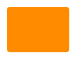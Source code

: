 @startuml

skinparam ClassBackgroundColor #Darkorange
skinparam ClassFontColor #Darkorange
skinparam ClassBorderColor #Darkorange

skinparam ClassStereotypeFontSize 0
skinparam CircledCharacterFontSize 0
skinparam CircledCharacterRadius 0
skinparam ClassBorderThickness 0
skinparam Shadowing false

class Dummy

@enduml